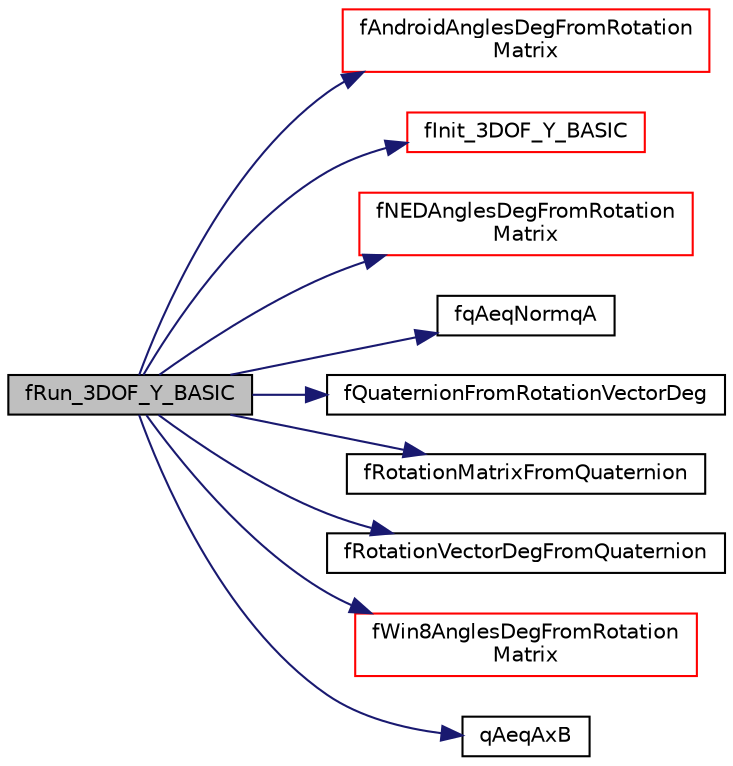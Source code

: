 digraph "fRun_3DOF_Y_BASIC"
{
  edge [fontname="Helvetica",fontsize="10",labelfontname="Helvetica",labelfontsize="10"];
  node [fontname="Helvetica",fontsize="10",shape=record];
  rankdir="LR";
  Node207 [label="fRun_3DOF_Y_BASIC",height=0.2,width=0.4,color="black", fillcolor="grey75", style="filled", fontcolor="black"];
  Node207 -> Node208 [color="midnightblue",fontsize="10",style="solid",fontname="Helvetica"];
  Node208 [label="fAndroidAnglesDegFromRotation\lMatrix",height=0.2,width=0.4,color="red", fillcolor="white", style="filled",URL="$orientation_8c.html#a77eeda9a699b1456bb8b02665ad80522",tooltip="extract the Android angles in degrees from the Android rotation matrix "];
  Node207 -> Node214 [color="midnightblue",fontsize="10",style="solid",fontname="Helvetica"];
  Node214 [label="fInit_3DOF_Y_BASIC",height=0.2,width=0.4,color="red", fillcolor="white", style="filled",URL="$fusion_8c.html#a0d585ddb24fa91e8d18228bee7a9539c"];
  Node207 -> Node217 [color="midnightblue",fontsize="10",style="solid",fontname="Helvetica"];
  Node217 [label="fNEDAnglesDegFromRotation\lMatrix",height=0.2,width=0.4,color="red", fillcolor="white", style="filled",URL="$orientation_8c.html#aa781ea4b9430531df4697d3cb39f7454",tooltip="extract the NED angles in degrees from the NED rotation matrix "];
  Node207 -> Node218 [color="midnightblue",fontsize="10",style="solid",fontname="Helvetica"];
  Node218 [label="fqAeqNormqA",height=0.2,width=0.4,color="black", fillcolor="white", style="filled",URL="$orientation_8c.html#a3bcc5aef9bd7abd545d33660aa3ccbd0",tooltip="function normalizes a rotation quaternion and ensures q0 is non-negative "];
  Node207 -> Node219 [color="midnightblue",fontsize="10",style="solid",fontname="Helvetica"];
  Node219 [label="fQuaternionFromRotationVectorDeg",height=0.2,width=0.4,color="black", fillcolor="white", style="filled",URL="$orientation_8c.html#a9f946d534fae22e9e68b9f0e2e2822ef",tooltip="computes normalized rotation quaternion from a rotation vector (deg) "];
  Node207 -> Node220 [color="midnightblue",fontsize="10",style="solid",fontname="Helvetica"];
  Node220 [label="fRotationMatrixFromQuaternion",height=0.2,width=0.4,color="black", fillcolor="white", style="filled",URL="$orientation_8c.html#ab93a6fd700fd1557e9b8f6796bfe3035",tooltip="compute the rotation matrix from an orientation quaternion "];
  Node207 -> Node221 [color="midnightblue",fontsize="10",style="solid",fontname="Helvetica"];
  Node221 [label="fRotationVectorDegFromQuaternion",height=0.2,width=0.4,color="black", fillcolor="white", style="filled",URL="$orientation_8c.html#aa48ae334cf6bbedf2b9e7423d17cb4ac",tooltip="computes rotation vector (deg) from rotation quaternion "];
  Node207 -> Node222 [color="midnightblue",fontsize="10",style="solid",fontname="Helvetica"];
  Node222 [label="fWin8AnglesDegFromRotation\lMatrix",height=0.2,width=0.4,color="red", fillcolor="white", style="filled",URL="$orientation_8c.html#a13cd93780206a620abc7bdf7907e6dc6",tooltip="extract the Windows 8 angles in degrees from the Windows 8 rotation matrix "];
  Node207 -> Node223 [color="midnightblue",fontsize="10",style="solid",fontname="Helvetica"];
  Node223 [label="qAeqAxB",height=0.2,width=0.4,color="black", fillcolor="white", style="filled",URL="$orientation_8c.html#a22a32becfcb162db012f41ff4f3bc942",tooltip="function compute the quaternion product qA = qA * qB "];
}
